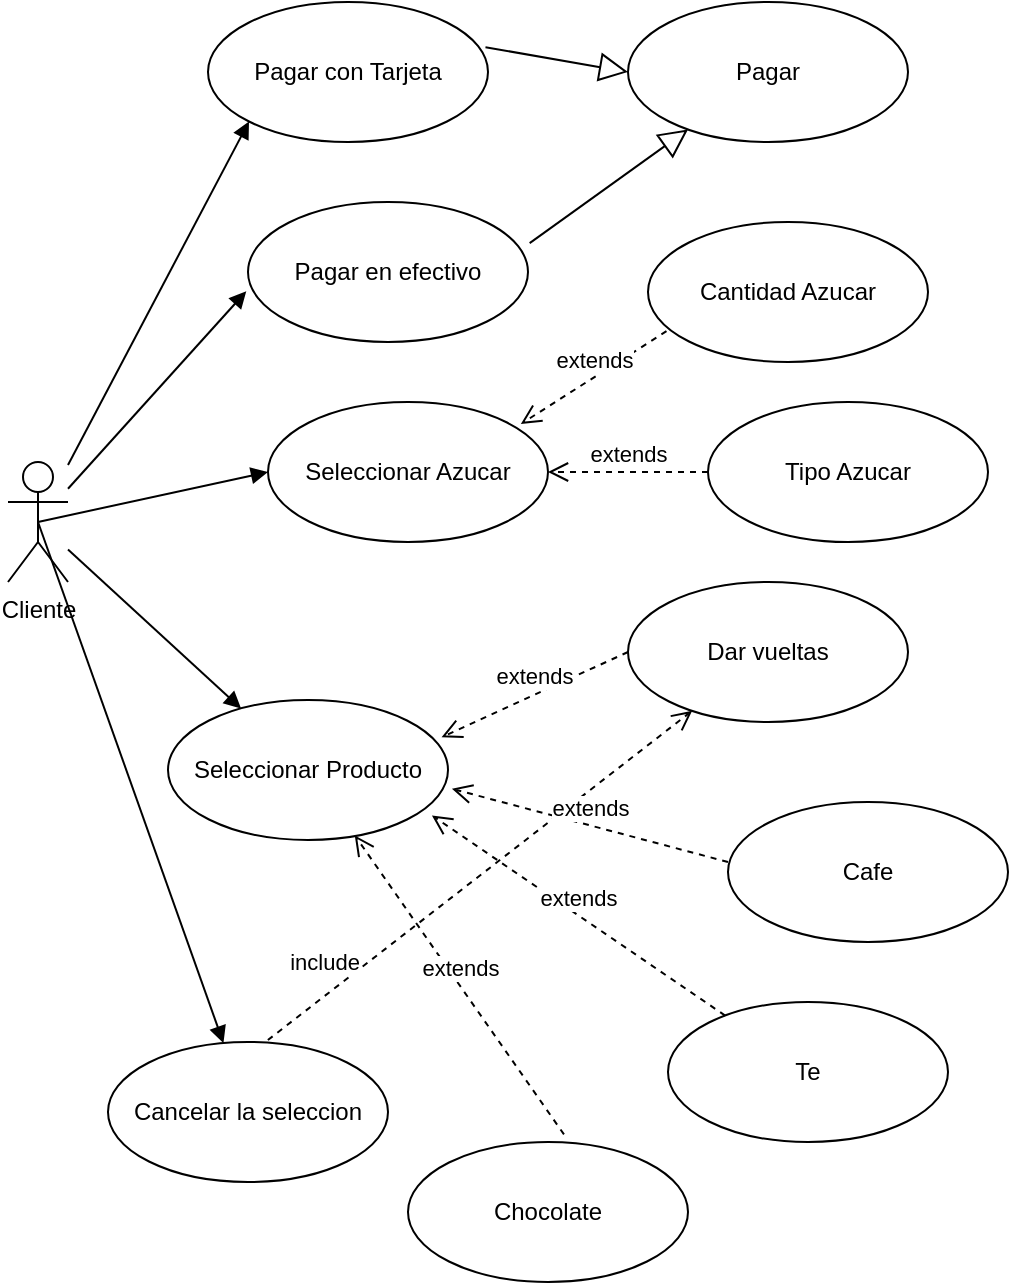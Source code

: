 <mxfile version="14.1.8" type="device"><diagram id="WWJY86gUSIVRHUQrX0Gr" name="Página-1"><mxGraphModel dx="1024" dy="592" grid="1" gridSize="10" guides="1" tooltips="1" connect="1" arrows="1" fold="1" page="1" pageScale="1" pageWidth="583" pageHeight="827" math="0" shadow="0"><root><mxCell id="0"/><mxCell id="1" parent="0"/><mxCell id="ho7yvMc_oVc0z2JWlK4b-1" value="Cliente&lt;br&gt;" style="shape=umlActor;verticalLabelPosition=bottom;verticalAlign=top;html=1;" vertex="1" parent="1"><mxGeometry x="50" y="260" width="30" height="60" as="geometry"/></mxCell><mxCell id="ho7yvMc_oVc0z2JWlK4b-2" value="Pagar con Tarjeta" style="ellipse;whiteSpace=wrap;html=1;" vertex="1" parent="1"><mxGeometry x="150" y="30" width="140" height="70" as="geometry"/></mxCell><mxCell id="ho7yvMc_oVc0z2JWlK4b-3" value="Pagar en efectivo" style="ellipse;whiteSpace=wrap;html=1;" vertex="1" parent="1"><mxGeometry x="170" y="130" width="140" height="70" as="geometry"/></mxCell><mxCell id="ho7yvMc_oVc0z2JWlK4b-7" value="" style="html=1;verticalAlign=bottom;endArrow=block;entryX=0;entryY=1;entryDx=0;entryDy=0;" edge="1" parent="1" source="ho7yvMc_oVc0z2JWlK4b-1" target="ho7yvMc_oVc0z2JWlK4b-2"><mxGeometry width="80" relative="1" as="geometry"><mxPoint x="250" y="310" as="sourcePoint"/><mxPoint x="330" y="310" as="targetPoint"/></mxGeometry></mxCell><mxCell id="ho7yvMc_oVc0z2JWlK4b-8" value="" style="html=1;verticalAlign=bottom;endArrow=block;entryX=-0.006;entryY=0.637;entryDx=0;entryDy=0;entryPerimeter=0;" edge="1" parent="1" source="ho7yvMc_oVc0z2JWlK4b-1" target="ho7yvMc_oVc0z2JWlK4b-3"><mxGeometry x="0.628" y="27" width="80" relative="1" as="geometry"><mxPoint x="250" y="310" as="sourcePoint"/><mxPoint x="330" y="310" as="targetPoint"/><mxPoint as="offset"/></mxGeometry></mxCell><mxCell id="ho7yvMc_oVc0z2JWlK4b-9" value="Pagar" style="ellipse;whiteSpace=wrap;html=1;" vertex="1" parent="1"><mxGeometry x="360" y="30" width="140" height="70" as="geometry"/></mxCell><mxCell id="ho7yvMc_oVc0z2JWlK4b-10" value="" style="endArrow=block;endFill=0;endSize=12;html=1;exitX=0.991;exitY=0.323;exitDx=0;exitDy=0;exitPerimeter=0;entryX=0;entryY=0.5;entryDx=0;entryDy=0;" edge="1" parent="1" source="ho7yvMc_oVc0z2JWlK4b-2" target="ho7yvMc_oVc0z2JWlK4b-9"><mxGeometry width="160" relative="1" as="geometry"><mxPoint x="220" y="210" as="sourcePoint"/><mxPoint x="380" y="210" as="targetPoint"/></mxGeometry></mxCell><mxCell id="ho7yvMc_oVc0z2JWlK4b-11" value="" style="endArrow=block;endFill=0;endSize=12;html=1;exitX=1.006;exitY=0.294;exitDx=0;exitDy=0;exitPerimeter=0;" edge="1" parent="1" source="ho7yvMc_oVc0z2JWlK4b-3" target="ho7yvMc_oVc0z2JWlK4b-9"><mxGeometry width="160" relative="1" as="geometry"><mxPoint x="220" y="210" as="sourcePoint"/><mxPoint x="380" y="210" as="targetPoint"/></mxGeometry></mxCell><mxCell id="ho7yvMc_oVc0z2JWlK4b-12" value="Seleccionar Producto" style="ellipse;whiteSpace=wrap;html=1;" vertex="1" parent="1"><mxGeometry x="130" y="379" width="140" height="70" as="geometry"/></mxCell><mxCell id="ho7yvMc_oVc0z2JWlK4b-13" value="" style="html=1;verticalAlign=bottom;endArrow=block;" edge="1" parent="1" source="ho7yvMc_oVc0z2JWlK4b-1" target="ho7yvMc_oVc0z2JWlK4b-12"><mxGeometry width="80" relative="1" as="geometry"><mxPoint x="250" y="310" as="sourcePoint"/><mxPoint x="330" y="310" as="targetPoint"/></mxGeometry></mxCell><mxCell id="ho7yvMc_oVc0z2JWlK4b-14" value="Dar vueltas" style="ellipse;whiteSpace=wrap;html=1;" vertex="1" parent="1"><mxGeometry x="360" y="320" width="140" height="70" as="geometry"/></mxCell><mxCell id="ho7yvMc_oVc0z2JWlK4b-15" value="extends" style="html=1;verticalAlign=bottom;endArrow=open;dashed=1;endSize=8;exitX=0;exitY=0.5;exitDx=0;exitDy=0;entryX=0.977;entryY=0.266;entryDx=0;entryDy=0;entryPerimeter=0;" edge="1" parent="1" source="ho7yvMc_oVc0z2JWlK4b-14" target="ho7yvMc_oVc0z2JWlK4b-12"><mxGeometry relative="1" as="geometry"><mxPoint x="330" y="310" as="sourcePoint"/><mxPoint x="250" y="310" as="targetPoint"/><Array as="points"/></mxGeometry></mxCell><mxCell id="ho7yvMc_oVc0z2JWlK4b-16" value="Cancelar la seleccion" style="ellipse;whiteSpace=wrap;html=1;" vertex="1" parent="1"><mxGeometry x="100" y="550" width="140" height="70" as="geometry"/></mxCell><mxCell id="ho7yvMc_oVc0z2JWlK4b-17" value="" style="html=1;verticalAlign=bottom;endArrow=block;exitX=0.5;exitY=0.5;exitDx=0;exitDy=0;exitPerimeter=0;" edge="1" parent="1" source="ho7yvMc_oVc0z2JWlK4b-1" target="ho7yvMc_oVc0z2JWlK4b-16"><mxGeometry x="-0.238" y="-15" width="80" relative="1" as="geometry"><mxPoint x="250" y="310" as="sourcePoint"/><mxPoint x="330" y="310" as="targetPoint"/><mxPoint as="offset"/></mxGeometry></mxCell><mxCell id="ho7yvMc_oVc0z2JWlK4b-18" value="include" style="html=1;verticalAlign=bottom;endArrow=open;dashed=1;endSize=8;exitX=0.571;exitY=-0.014;exitDx=0;exitDy=0;exitPerimeter=0;" edge="1" parent="1" source="ho7yvMc_oVc0z2JWlK4b-16" target="ho7yvMc_oVc0z2JWlK4b-14"><mxGeometry x="-0.698" y="7" relative="1" as="geometry"><mxPoint x="330" y="310" as="sourcePoint"/><mxPoint x="250" y="310" as="targetPoint"/><Array as="points"/><mxPoint as="offset"/></mxGeometry></mxCell><mxCell id="ho7yvMc_oVc0z2JWlK4b-19" value="Seleccionar Azucar" style="ellipse;whiteSpace=wrap;html=1;" vertex="1" parent="1"><mxGeometry x="180" y="230" width="140" height="70" as="geometry"/></mxCell><mxCell id="ho7yvMc_oVc0z2JWlK4b-20" value="" style="html=1;verticalAlign=bottom;endArrow=block;exitX=0.5;exitY=0.5;exitDx=0;exitDy=0;exitPerimeter=0;entryX=0;entryY=0.5;entryDx=0;entryDy=0;" edge="1" parent="1" source="ho7yvMc_oVc0z2JWlK4b-1" target="ho7yvMc_oVc0z2JWlK4b-19"><mxGeometry width="80" relative="1" as="geometry"><mxPoint x="250" y="310" as="sourcePoint"/><mxPoint x="330" y="310" as="targetPoint"/></mxGeometry></mxCell><mxCell id="ho7yvMc_oVc0z2JWlK4b-24" value="Cantidad Azucar" style="ellipse;whiteSpace=wrap;html=1;" vertex="1" parent="1"><mxGeometry x="370" y="140" width="140" height="70" as="geometry"/></mxCell><mxCell id="ho7yvMc_oVc0z2JWlK4b-25" value="Tipo Azucar" style="ellipse;whiteSpace=wrap;html=1;" vertex="1" parent="1"><mxGeometry x="400" y="230" width="140" height="70" as="geometry"/></mxCell><mxCell id="ho7yvMc_oVc0z2JWlK4b-26" value="extends" style="html=1;verticalAlign=bottom;endArrow=open;dashed=1;endSize=8;exitX=0.066;exitY=0.78;exitDx=0;exitDy=0;exitPerimeter=0;entryX=0.903;entryY=0.157;entryDx=0;entryDy=0;entryPerimeter=0;" edge="1" parent="1" source="ho7yvMc_oVc0z2JWlK4b-24" target="ho7yvMc_oVc0z2JWlK4b-19"><mxGeometry relative="1" as="geometry"><mxPoint x="330" y="210" as="sourcePoint"/><mxPoint x="250" y="210" as="targetPoint"/><Array as="points"/></mxGeometry></mxCell><mxCell id="ho7yvMc_oVc0z2JWlK4b-27" value="extends" style="html=1;verticalAlign=bottom;endArrow=open;dashed=1;endSize=8;exitX=0;exitY=0.5;exitDx=0;exitDy=0;entryX=1;entryY=0.5;entryDx=0;entryDy=0;" edge="1" parent="1" source="ho7yvMc_oVc0z2JWlK4b-25" target="ho7yvMc_oVc0z2JWlK4b-19"><mxGeometry relative="1" as="geometry"><mxPoint x="330" y="210" as="sourcePoint"/><mxPoint x="250" y="210" as="targetPoint"/><Array as="points"/></mxGeometry></mxCell><mxCell id="ho7yvMc_oVc0z2JWlK4b-28" value="Cafe" style="ellipse;whiteSpace=wrap;html=1;" vertex="1" parent="1"><mxGeometry x="410" y="430" width="140" height="70" as="geometry"/></mxCell><mxCell id="ho7yvMc_oVc0z2JWlK4b-29" value="Te" style="ellipse;whiteSpace=wrap;html=1;" vertex="1" parent="1"><mxGeometry x="380" y="530" width="140" height="70" as="geometry"/></mxCell><mxCell id="ho7yvMc_oVc0z2JWlK4b-30" value="Chocolate" style="ellipse;whiteSpace=wrap;html=1;" vertex="1" parent="1"><mxGeometry x="250" y="600" width="140" height="70" as="geometry"/></mxCell><mxCell id="ho7yvMc_oVc0z2JWlK4b-31" value="extends" style="html=1;verticalAlign=bottom;endArrow=open;dashed=1;endSize=8;entryX=1.014;entryY=0.634;entryDx=0;entryDy=0;entryPerimeter=0;" edge="1" parent="1" target="ho7yvMc_oVc0z2JWlK4b-12"><mxGeometry relative="1" as="geometry"><mxPoint x="410" y="460" as="sourcePoint"/><mxPoint x="330" y="460" as="targetPoint"/></mxGeometry></mxCell><mxCell id="ho7yvMc_oVc0z2JWlK4b-32" value="extends" style="html=1;verticalAlign=bottom;endArrow=open;dashed=1;endSize=8;" edge="1" parent="1" source="ho7yvMc_oVc0z2JWlK4b-29"><mxGeometry relative="1" as="geometry"><mxPoint x="270" y="493.31" as="sourcePoint"/><mxPoint x="261.96" y="436.69" as="targetPoint"/></mxGeometry></mxCell><mxCell id="ho7yvMc_oVc0z2JWlK4b-33" value="extends" style="html=1;verticalAlign=bottom;endArrow=open;dashed=1;endSize=8;exitX=0.557;exitY=-0.054;exitDx=0;exitDy=0;exitPerimeter=0;" edge="1" parent="1" source="ho7yvMc_oVc0z2JWlK4b-30"><mxGeometry relative="1" as="geometry"><mxPoint x="369.996" y="546.79" as="sourcePoint"/><mxPoint x="223.39" y="446.69" as="targetPoint"/></mxGeometry></mxCell></root></mxGraphModel></diagram></mxfile>